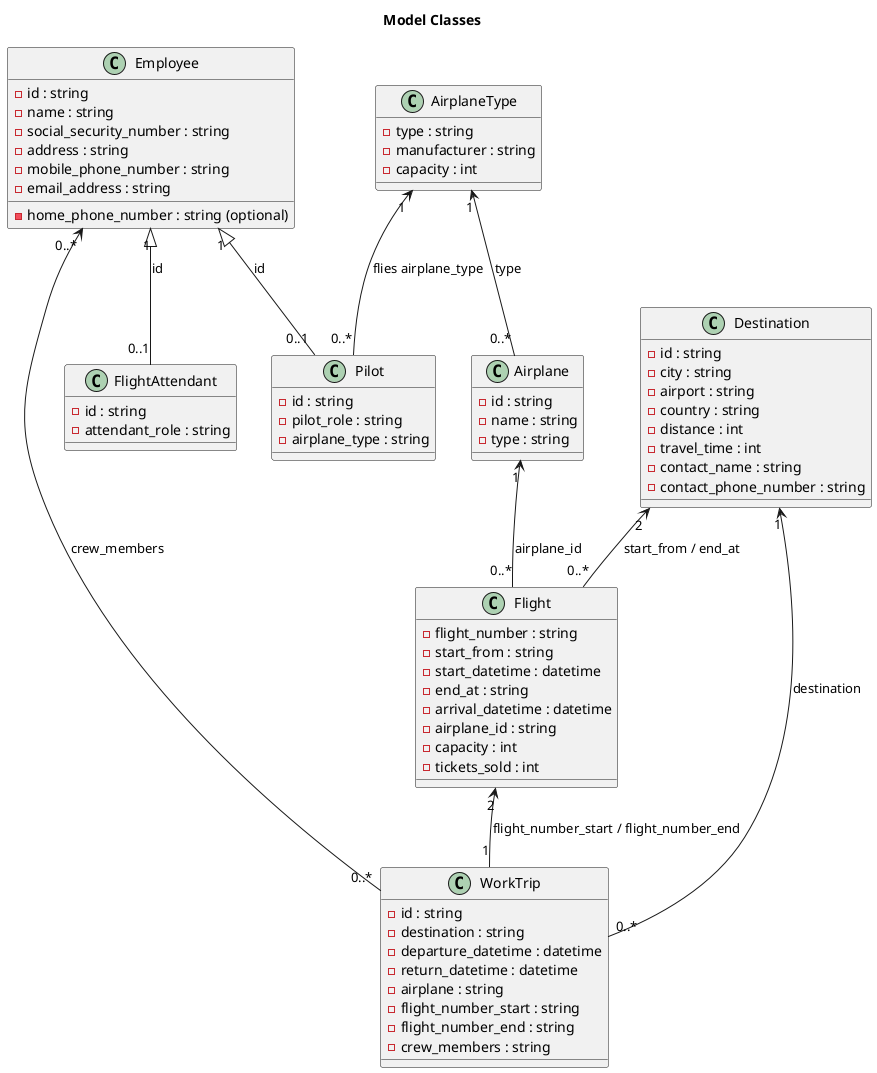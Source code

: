 @startuml
title Model Classes

class Employee {
    - id : string
    - name : string
    - social_security_number : string
    - address : string
    - mobile_phone_number : string
    - email_address : string
    - home_phone_number : string (optional)
}

class FlightAttendant {
    - id : string
    - attendant_role : string
}

class Pilot {
    - id : string
    - pilot_role : string
    - airplane_type : string
}


class Airplane {
    - id : string
    - name : string
    - type : string
}

class AirplaneType {
    - type : string
    - manufacturer : string
    - capacity : int
}


class Flight {
    - flight_number : string
    - start_from : string
    - start_datetime : datetime
    - end_at : string
    - arrival_datetime : datetime
    - airplane_id : string
    - capacity : int
    - tickets_sold : int
}

class Destination {
    - id : string
    - city : string
    - airport : string
    - country : string
    - distance : int
    - travel_time : int
    - contact_name : string
    - contact_phone_number : string
}


class WorkTrip {
    - id : string
    - destination : string
    - departure_datetime : datetime
    - return_datetime : datetime
    - airplane : string
    - flight_number_start : string
    - flight_number_end : string
    - crew_members : string
}

AirplaneType "1" <-- "0..*" Airplane : type
Destination "2" <-- "0..*" Flight : start_from / end_at
Employee "1" <|-- "0..1" FlightAttendant : id
Employee "1" <|-- "0..1" Pilot : id
AirplaneType "1" <-- "0..*" Pilot : flies airplane_type
Airplane "1" <-- "0..*" Flight : airplane_id
Destination "1" <-- "0..*" WorkTrip : destination
Flight "2" <-- "1" WorkTrip : flight_number_start / flight_number_end
Employee "0..*" <-- "0..*" WorkTrip : crew_members

@enduml
